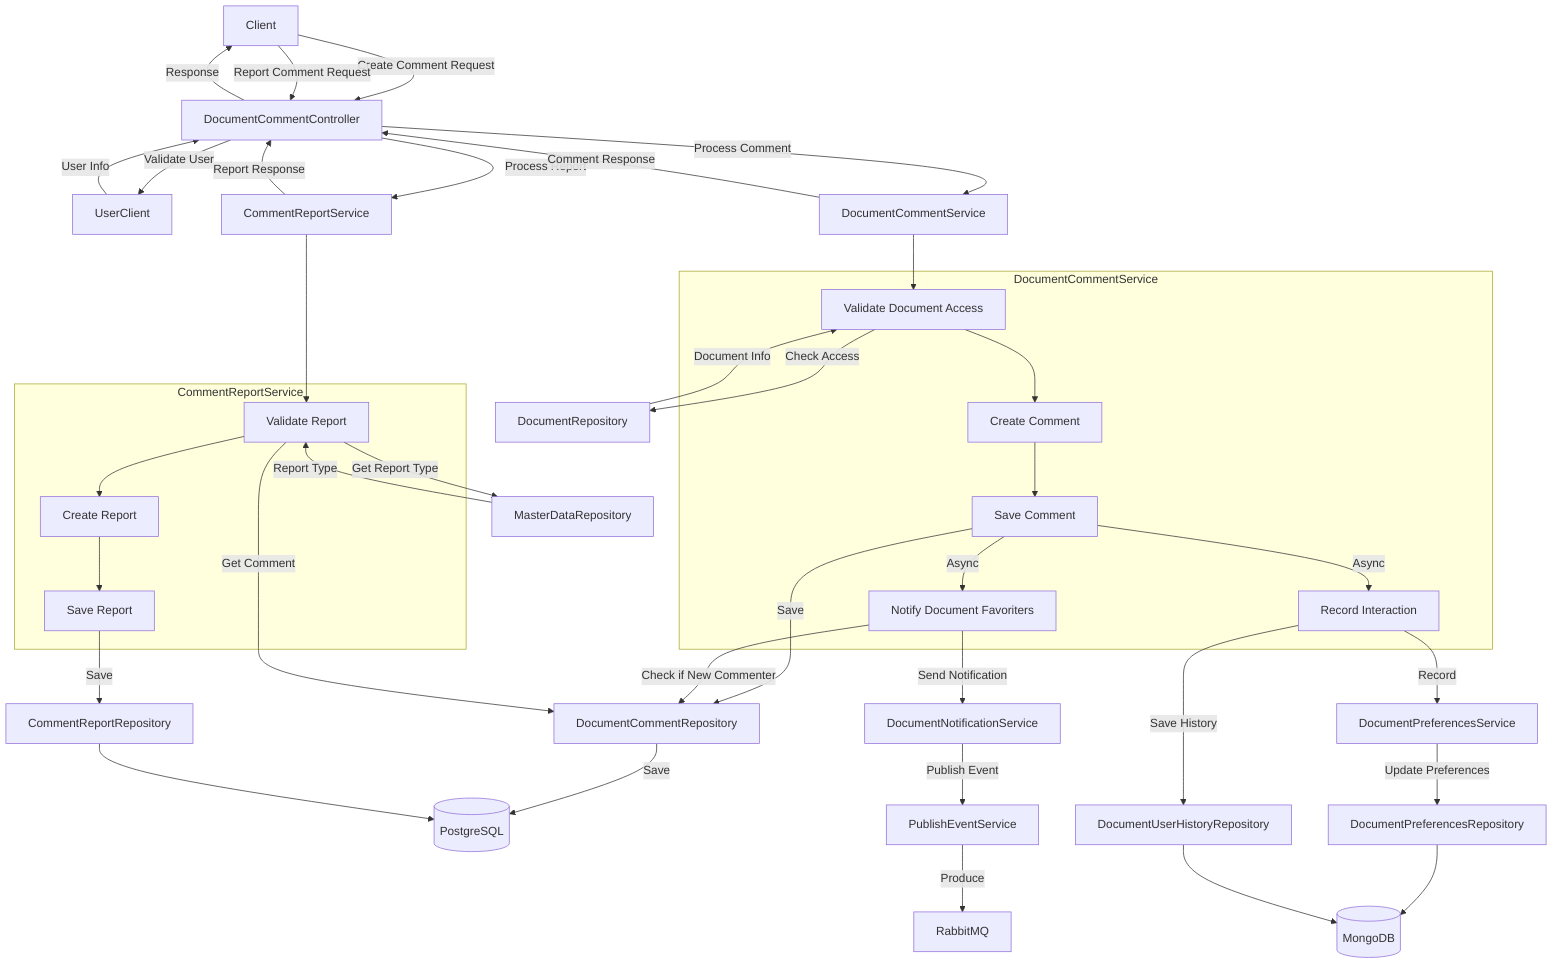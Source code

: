 flowchart TD
    Client[Client] --> |Create Comment Request| DCC[DocumentCommentController]
    DCC --> |Validate User| UC[UserClient]
    UC --> |User Info| DCC
    DCC --> |Process Comment| DCS[DocumentCommentService]

    subgraph DocumentCommentService
        validateAccess[Validate Document Access]
        createComment[Create Comment]
        saveComment[Save Comment]
        notifyOwner[Notify Document Favoriters]
        recordInteraction[Record Interaction]
    end

    DCS --> validateAccess
    validateAccess --> |Check Access| DR[DocumentRepository]
    DR --> |Document Info| validateAccess
    validateAccess --> createComment
    createComment --> saveComment
    saveComment --> |Save| DCR[DocumentCommentRepository]
    DCR --> |Save| PostgreSQL[(PostgreSQL)]
    saveComment --> |Async| notifyOwner
    saveComment --> |Async| recordInteraction

    notifyOwner --> |Check if New Commenter| DCR
    notifyOwner --> |Send Notification| DNS[DocumentNotificationService]
    DNS --> |Publish Event| PES[PublishEventService]
    PES --> |Produce| RMQ[RabbitMQ]

    recordInteraction --> |Record| DPS[DocumentPreferencesService]
    recordInteraction --> |Save History| DUHR[DocumentUserHistoryRepository]
    DPS --> |Update Preferences| DPR[DocumentPreferencesRepository]
    DPR --> MongoDB[(MongoDB)]

    DUHR --> MongoDB

    Client --> |Report Comment Request| DCC
    DCC --> |Process Report| CRS[CommentReportService]

    subgraph CommentReportService
        validateReport[Validate Report]
        createReport[Create Report]
        saveReport[Save Report]
    end

    CRS --> validateReport
    validateReport --> |Get Comment| DCR
    validateReport --> |Get Report Type| MDR[MasterDataRepository]


    MDR --> |Report Type| validateReport


    validateReport --> createReport
    createReport --> saveReport
    saveReport --> |Save| CRR[CommentReportRepository]
    CRR --> PostgreSQL

    DCS --> |Comment Response| DCC
    DCC --> |Response| Client
    CRS --> |Report Response| DCC